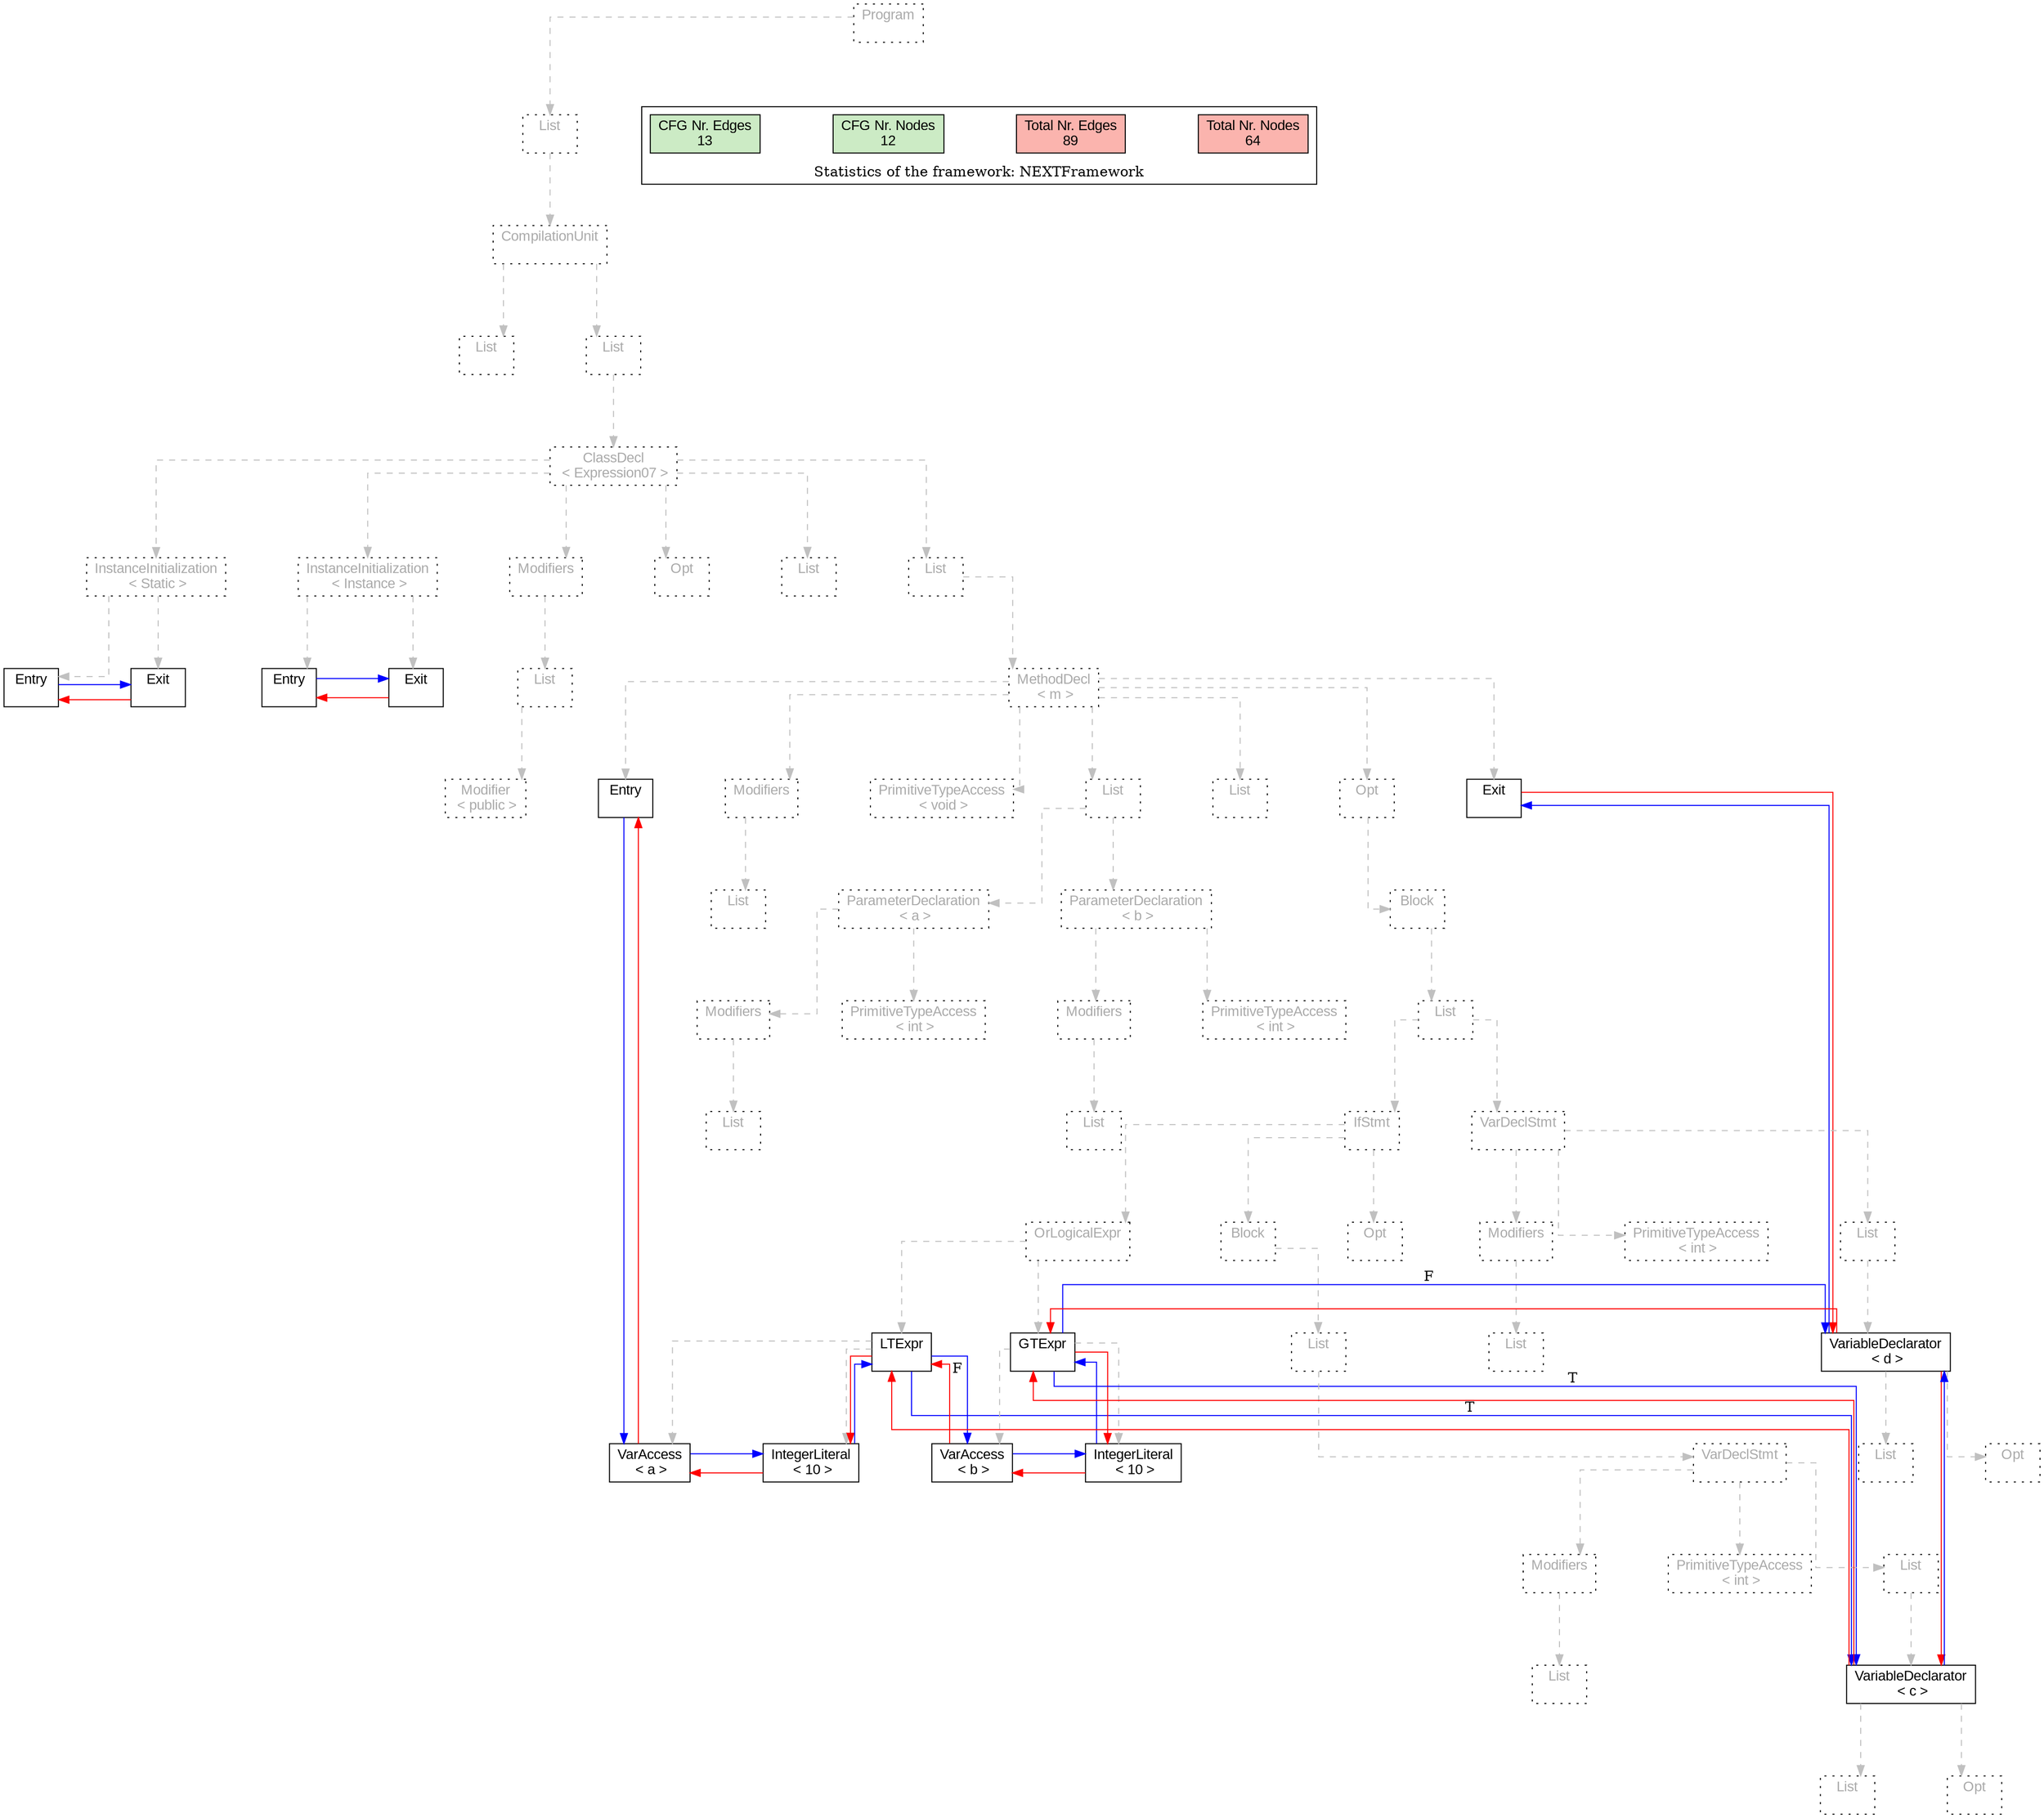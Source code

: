digraph G {
graph [splines=ortho, nodesep="1", ranksep="1"]
node [shape=rect, fontname=Arial];
{ rank = same; "Program[0]"}
{ rank = same; "List[1]"}
{ rank = same; "CompilationUnit[2]"}
{ rank = same; "List[3]"; "List[4]"}
{ rank = same; "ClassDecl[5]"}
{ rank = same; "Modifiers[22]"; "Opt[25]"; "List[26]"; "List[27]"; "InstanceInitialization[6]"; "InstanceInitialization[14]"}
{ rank = same; "List[23]"; "MethodDecl[28]"; "Entry[7]"; "Exit[8]"; "Entry[15]"; "Exit[16]"}
{ rank = same; "Modifier[24]"; "Entry[29]"; "Modifiers[30]"; "PrimitiveTypeAccess[32]"; "List[33]"; "List[42]"; "Opt[43]"; "Exit[44]"}
{ rank = same; "List[31]"; "ParameterDeclaration[34]"; "ParameterDeclaration[38]"; "Block[44]"}
{ rank = same; "Modifiers[35]"; "PrimitiveTypeAccess[37]"; "Modifiers[39]"; "PrimitiveTypeAccess[41]"; "List[45]"}
{ rank = same; "List[36]"; "List[40]"; "IfStmt[46]"; "VarDeclStmt[65]"}
{ rank = same; "OrLogicalExpr[47]"; "Block[54]"; "Opt[64]"; "Modifiers[66]"; "PrimitiveTypeAccess[68]"; "List[69]"}
{ rank = same; "LTExpr[48]"; "GTExpr[51]"; "List[55]"; "List[67]"; "VariableDeclarator[70]"}
{ rank = same; "VarAccess[49]"; "IntegerLiteral[50]"; "VarAccess[52]"; "IntegerLiteral[53]"; "VarDeclStmt[56]"; "List[71]"; "Opt[72]"}
{ rank = same; "Modifiers[57]"; "PrimitiveTypeAccess[59]"; "List[60]"}
{ rank = same; "List[58]"; "VariableDeclarator[61]"}
{ rank = same; "List[62]"; "Opt[63]"}
"Program[0]" [label="Program\n ", style= dotted   fillcolor="#eeeeee" fontcolor="#aaaaaa"  ]
"List[1]" [label="List\n ", style= dotted   fillcolor="#eeeeee" fontcolor="#aaaaaa"  ]
"CompilationUnit[2]" [label="CompilationUnit\n ", style= dotted   fillcolor="#eeeeee" fontcolor="#aaaaaa"  ]
"List[3]" [label="List\n ", style= dotted   fillcolor="#eeeeee" fontcolor="#aaaaaa"  ]
"List[4]" [label="List\n ", style= dotted   fillcolor="#eeeeee" fontcolor="#aaaaaa"  ]
"ClassDecl[5]" [label="ClassDecl\n < Expression07 >", style= dotted   fillcolor="#eeeeee" fontcolor="#aaaaaa"  ]
"Modifiers[22]" [label="Modifiers\n ", style= dotted   fillcolor="#eeeeee" fontcolor="#aaaaaa"  ]
"List[23]" [label="List\n ", style= dotted   fillcolor="#eeeeee" fontcolor="#aaaaaa"  ]
"Modifier[24]" [label="Modifier\n < public >", style= dotted   fillcolor="#eeeeee" fontcolor="#aaaaaa"  ]
"Opt[25]" [label="Opt\n ", style= dotted   fillcolor="#eeeeee" fontcolor="#aaaaaa"  ]
"List[26]" [label="List\n ", style= dotted   fillcolor="#eeeeee" fontcolor="#aaaaaa"  ]
"List[27]" [label="List\n ", style= dotted   fillcolor="#eeeeee" fontcolor="#aaaaaa"  ]
"MethodDecl[28]" [label="MethodDecl\n < m >", style= dotted   fillcolor="#eeeeee" fontcolor="#aaaaaa"  ]
"Entry[29]" [label="Entry\n ", fillcolor=white   style=filled  ]
"Modifiers[30]" [label="Modifiers\n ", style= dotted   fillcolor="#eeeeee" fontcolor="#aaaaaa"  ]
"List[31]" [label="List\n ", style= dotted   fillcolor="#eeeeee" fontcolor="#aaaaaa"  ]
"PrimitiveTypeAccess[32]" [label="PrimitiveTypeAccess\n < void >", style= dotted   fillcolor="#eeeeee" fontcolor="#aaaaaa"  ]
"List[33]" [label="List\n ", style= dotted   fillcolor="#eeeeee" fontcolor="#aaaaaa"  ]
"ParameterDeclaration[34]" [label="ParameterDeclaration\n < a >", style= dotted   fillcolor="#eeeeee" fontcolor="#aaaaaa"  ]
"Modifiers[35]" [label="Modifiers\n ", style= dotted   fillcolor="#eeeeee" fontcolor="#aaaaaa"  ]
"List[36]" [label="List\n ", style= dotted   fillcolor="#eeeeee" fontcolor="#aaaaaa"  ]
"PrimitiveTypeAccess[37]" [label="PrimitiveTypeAccess\n < int >", style= dotted   fillcolor="#eeeeee" fontcolor="#aaaaaa"  ]
"ParameterDeclaration[38]" [label="ParameterDeclaration\n < b >", style= dotted   fillcolor="#eeeeee" fontcolor="#aaaaaa"  ]
"Modifiers[39]" [label="Modifiers\n ", style= dotted   fillcolor="#eeeeee" fontcolor="#aaaaaa"  ]
"List[40]" [label="List\n ", style= dotted   fillcolor="#eeeeee" fontcolor="#aaaaaa"  ]
"PrimitiveTypeAccess[41]" [label="PrimitiveTypeAccess\n < int >", style= dotted   fillcolor="#eeeeee" fontcolor="#aaaaaa"  ]
"List[42]" [label="List\n ", style= dotted   fillcolor="#eeeeee" fontcolor="#aaaaaa"  ]
"Opt[43]" [label="Opt\n ", style= dotted   fillcolor="#eeeeee" fontcolor="#aaaaaa"  ]
"Block[44]" [label="Block\n ", style= dotted   fillcolor="#eeeeee" fontcolor="#aaaaaa"  ]
"List[45]" [label="List\n ", style= dotted   fillcolor="#eeeeee" fontcolor="#aaaaaa"  ]
"IfStmt[46]" [label="IfStmt\n ", style= dotted   fillcolor="#eeeeee" fontcolor="#aaaaaa"  ]
"OrLogicalExpr[47]" [label="OrLogicalExpr\n ", style= dotted   fillcolor="#eeeeee" fontcolor="#aaaaaa"  ]
"LTExpr[48]" [label="LTExpr\n ", fillcolor=white   style=filled  ]
"VarAccess[49]" [label="VarAccess\n < a >", fillcolor=white   style=filled  ]
"IntegerLiteral[50]" [label="IntegerLiteral\n < 10 >", fillcolor=white   style=filled  ]
"GTExpr[51]" [label="GTExpr\n ", fillcolor=white   style=filled  ]
"VarAccess[52]" [label="VarAccess\n < b >", fillcolor=white   style=filled  ]
"IntegerLiteral[53]" [label="IntegerLiteral\n < 10 >", fillcolor=white   style=filled  ]
"Block[54]" [label="Block\n ", style= dotted   fillcolor="#eeeeee" fontcolor="#aaaaaa"  ]
"List[55]" [label="List\n ", style= dotted   fillcolor="#eeeeee" fontcolor="#aaaaaa"  ]
"VarDeclStmt[56]" [label="VarDeclStmt\n ", style= dotted   fillcolor="#eeeeee" fontcolor="#aaaaaa"  ]
"Modifiers[57]" [label="Modifiers\n ", style= dotted   fillcolor="#eeeeee" fontcolor="#aaaaaa"  ]
"List[58]" [label="List\n ", style= dotted   fillcolor="#eeeeee" fontcolor="#aaaaaa"  ]
"PrimitiveTypeAccess[59]" [label="PrimitiveTypeAccess\n < int >", style= dotted   fillcolor="#eeeeee" fontcolor="#aaaaaa"  ]
"List[60]" [label="List\n ", style= dotted   fillcolor="#eeeeee" fontcolor="#aaaaaa"  ]
"VariableDeclarator[61]" [label="VariableDeclarator\n < c >", fillcolor=white   style=filled  ]
"List[62]" [label="List\n ", style= dotted   fillcolor="#eeeeee" fontcolor="#aaaaaa"  ]
"Opt[63]" [label="Opt\n ", style= dotted   fillcolor="#eeeeee" fontcolor="#aaaaaa"  ]
"Opt[64]" [label="Opt\n ", style= dotted   fillcolor="#eeeeee" fontcolor="#aaaaaa"  ]
"VarDeclStmt[65]" [label="VarDeclStmt\n ", style= dotted   fillcolor="#eeeeee" fontcolor="#aaaaaa"  ]
"Modifiers[66]" [label="Modifiers\n ", style= dotted   fillcolor="#eeeeee" fontcolor="#aaaaaa"  ]
"List[67]" [label="List\n ", style= dotted   fillcolor="#eeeeee" fontcolor="#aaaaaa"  ]
"PrimitiveTypeAccess[68]" [label="PrimitiveTypeAccess\n < int >", style= dotted   fillcolor="#eeeeee" fontcolor="#aaaaaa"  ]
"List[69]" [label="List\n ", style= dotted   fillcolor="#eeeeee" fontcolor="#aaaaaa"  ]
"VariableDeclarator[70]" [label="VariableDeclarator\n < d >", fillcolor=white   style=filled  ]
"List[71]" [label="List\n ", style= dotted   fillcolor="#eeeeee" fontcolor="#aaaaaa"  ]
"Opt[72]" [label="Opt\n ", style= dotted   fillcolor="#eeeeee" fontcolor="#aaaaaa"  ]
"Exit[44]" [label="Exit\n ", fillcolor=white   style=filled  ]
"InstanceInitialization[6]" [label="InstanceInitialization\n < Instance >", style= dotted   fillcolor="#eeeeee" fontcolor="#aaaaaa"  ]
"Entry[7]" [label="Entry\n ", fillcolor=white   style=filled  ]
"Exit[8]" [label="Exit\n ", fillcolor=white   style=filled  ]
"InstanceInitialization[14]" [label="InstanceInitialization\n < Static >", style= dotted   fillcolor="#eeeeee" fontcolor="#aaaaaa"  ]
"Entry[15]" [label="Entry\n ", fillcolor=white   style=filled  ]
"Exit[16]" [label="Exit\n ", fillcolor=white   style=filled  ]
"CompilationUnit[2]" -> "List[3]" [style=dashed, color=gray]
"List[23]" -> "Modifier[24]" [style=dashed, color=gray]
"Modifiers[22]" -> "List[23]" [style=dashed, color=gray]
"ClassDecl[5]" -> "Modifiers[22]" [style=dashed, color=gray]
"ClassDecl[5]" -> "Opt[25]" [style=dashed, color=gray]
"ClassDecl[5]" -> "List[26]" [style=dashed, color=gray]
"MethodDecl[28]" -> "Entry[29]" [style=dashed, color=gray]
"Modifiers[30]" -> "List[31]" [style=dashed, color=gray]
"MethodDecl[28]" -> "Modifiers[30]" [style=dashed, color=gray]
"MethodDecl[28]" -> "PrimitiveTypeAccess[32]" [style=dashed, color=gray]
"Modifiers[35]" -> "List[36]" [style=dashed, color=gray]
"ParameterDeclaration[34]" -> "Modifiers[35]" [style=dashed, color=gray]
"ParameterDeclaration[34]" -> "PrimitiveTypeAccess[37]" [style=dashed, color=gray]
"List[33]" -> "ParameterDeclaration[34]" [style=dashed, color=gray]
"Modifiers[39]" -> "List[40]" [style=dashed, color=gray]
"ParameterDeclaration[38]" -> "Modifiers[39]" [style=dashed, color=gray]
"ParameterDeclaration[38]" -> "PrimitiveTypeAccess[41]" [style=dashed, color=gray]
"List[33]" -> "ParameterDeclaration[38]" [style=dashed, color=gray]
"MethodDecl[28]" -> "List[33]" [style=dashed, color=gray]
"MethodDecl[28]" -> "List[42]" [style=dashed, color=gray]
"LTExpr[48]" -> "VarAccess[49]" [style=dashed, color=gray]
"LTExpr[48]" -> "IntegerLiteral[50]" [style=dashed, color=gray]
"OrLogicalExpr[47]" -> "LTExpr[48]" [style=dashed, color=gray]
"GTExpr[51]" -> "VarAccess[52]" [style=dashed, color=gray]
"GTExpr[51]" -> "IntegerLiteral[53]" [style=dashed, color=gray]
"OrLogicalExpr[47]" -> "GTExpr[51]" [style=dashed, color=gray]
"IfStmt[46]" -> "OrLogicalExpr[47]" [style=dashed, color=gray]
"Modifiers[57]" -> "List[58]" [style=dashed, color=gray]
"VarDeclStmt[56]" -> "Modifiers[57]" [style=dashed, color=gray]
"VarDeclStmt[56]" -> "PrimitiveTypeAccess[59]" [style=dashed, color=gray]
"VariableDeclarator[61]" -> "List[62]" [style=dashed, color=gray]
"VariableDeclarator[61]" -> "Opt[63]" [style=dashed, color=gray]
"List[60]" -> "VariableDeclarator[61]" [style=dashed, color=gray]
"VarDeclStmt[56]" -> "List[60]" [style=dashed, color=gray]
"List[55]" -> "VarDeclStmt[56]" [style=dashed, color=gray]
"Block[54]" -> "List[55]" [style=dashed, color=gray]
"IfStmt[46]" -> "Block[54]" [style=dashed, color=gray]
"IfStmt[46]" -> "Opt[64]" [style=dashed, color=gray]
"List[45]" -> "IfStmt[46]" [style=dashed, color=gray]
"Modifiers[66]" -> "List[67]" [style=dashed, color=gray]
"VarDeclStmt[65]" -> "Modifiers[66]" [style=dashed, color=gray]
"VarDeclStmt[65]" -> "PrimitiveTypeAccess[68]" [style=dashed, color=gray]
"VariableDeclarator[70]" -> "List[71]" [style=dashed, color=gray]
"VariableDeclarator[70]" -> "Opt[72]" [style=dashed, color=gray]
"List[69]" -> "VariableDeclarator[70]" [style=dashed, color=gray]
"VarDeclStmt[65]" -> "List[69]" [style=dashed, color=gray]
"List[45]" -> "VarDeclStmt[65]" [style=dashed, color=gray]
"Block[44]" -> "List[45]" [style=dashed, color=gray]
"Opt[43]" -> "Block[44]" [style=dashed, color=gray]
"MethodDecl[28]" -> "Opt[43]" [style=dashed, color=gray]
"MethodDecl[28]" -> "Exit[44]" [style=dashed, color=gray]
"List[27]" -> "MethodDecl[28]" [style=dashed, color=gray]
"ClassDecl[5]" -> "List[27]" [style=dashed, color=gray]
"InstanceInitialization[6]" -> "Entry[7]" [style=dashed, color=gray]
"InstanceInitialization[6]" -> "Exit[8]" [style=dashed, color=gray]
"InstanceInitialization[14]" -> "Entry[15]" [style=dashed, color=gray]
"InstanceInitialization[14]" -> "Exit[16]" [style=dashed, color=gray]
"ClassDecl[5]" -> "InstanceInitialization[6]" [style=dashed, color=gray]
"ClassDecl[5]" -> "InstanceInitialization[14]" [style=dashed, color=gray]
"List[4]" -> "ClassDecl[5]" [style=dashed, color=gray]
"CompilationUnit[2]" -> "List[4]" [style=dashed, color=gray]
"List[1]" -> "CompilationUnit[2]" [style=dashed, color=gray]
"Program[0]" -> "List[1]" [style=dashed, color=gray]
"Exit[16]" -> "Entry[15]" [color=red, constraint=false]
"Entry[15]" -> "Exit[16]" [color=blue, constraint=false, xlabel=" "] 
"Exit[8]" -> "Entry[7]" [color=red, constraint=false]
"Entry[7]" -> "Exit[8]" [color=blue, constraint=false, xlabel=" "] 
"Exit[44]" -> "VariableDeclarator[70]" [color=red, constraint=false]
"VariableDeclarator[70]" -> "Exit[44]" [color=blue, constraint=false, xlabel=" "] 
"VariableDeclarator[70]" -> "GTExpr[51]" [color=red, constraint=false]
"VariableDeclarator[70]" -> "VariableDeclarator[61]" [color=red, constraint=false]
"VariableDeclarator[61]" -> "VariableDeclarator[70]" [color=blue, constraint=false, xlabel=" "] 
"VariableDeclarator[61]" -> "LTExpr[48]" [color=red, constraint=false]
"VariableDeclarator[61]" -> "GTExpr[51]" [color=red, constraint=false]
"GTExpr[51]" -> "VariableDeclarator[61]" [color=blue, constraint=false, xlabel="T "] 
"GTExpr[51]" -> "VariableDeclarator[70]" [color=blue, constraint=false, xlabel="F "] 
"GTExpr[51]" -> "IntegerLiteral[53]" [color=red, constraint=false]
"IntegerLiteral[53]" -> "GTExpr[51]" [color=blue, constraint=false, xlabel=" "] 
"IntegerLiteral[53]" -> "VarAccess[52]" [color=red, constraint=false]
"VarAccess[52]" -> "IntegerLiteral[53]" [color=blue, constraint=false, xlabel=" "] 
"VarAccess[52]" -> "LTExpr[48]" [color=red, constraint=false]
"LTExpr[48]" -> "VariableDeclarator[61]" [color=blue, constraint=false, xlabel="T "] 
"LTExpr[48]" -> "VarAccess[52]" [color=blue, constraint=false, xlabel="F "] 
"LTExpr[48]" -> "IntegerLiteral[50]" [color=red, constraint=false]
"IntegerLiteral[50]" -> "LTExpr[48]" [color=blue, constraint=false, xlabel=" "] 
"IntegerLiteral[50]" -> "VarAccess[49]" [color=red, constraint=false]
"VarAccess[49]" -> "IntegerLiteral[50]" [color=blue, constraint=false, xlabel=" "] 
"VarAccess[49]" -> "Entry[29]" [color=red, constraint=false]
"Entry[29]" -> "VarAccess[49]" [color=blue, constraint=false, xlabel=" "] 
"List[3]" -> "List[4]" [style=invis]
"InstanceInitialization[14]" -> "InstanceInitialization[6]" -> "Modifiers[22]" -> "Opt[25]" -> "List[26]" -> "List[27]" [style=invis]
"Entry[29]" -> "Modifiers[30]" -> "PrimitiveTypeAccess[32]" -> "List[33]" -> "List[42]" -> "Opt[43]" -> "Exit[44]" [style=invis]
"ParameterDeclaration[34]" -> "ParameterDeclaration[38]" [style=invis]
"Modifiers[35]" -> "PrimitiveTypeAccess[37]" [style=invis]
"Modifiers[39]" -> "PrimitiveTypeAccess[41]" [style=invis]
"IfStmt[46]" -> "VarDeclStmt[65]" [style=invis]
"OrLogicalExpr[47]" -> "Block[54]" -> "Opt[64]" [style=invis]
"LTExpr[48]" -> "GTExpr[51]" [style=invis]
"VarAccess[49]" -> "IntegerLiteral[50]" [style=invis]
"VarAccess[52]" -> "IntegerLiteral[53]" [style=invis]
"Modifiers[57]" -> "PrimitiveTypeAccess[59]" -> "List[60]" [style=invis]
"List[62]" -> "Opt[63]" [style=invis]
"Modifiers[66]" -> "PrimitiveTypeAccess[68]" -> "List[69]" [style=invis]
"List[71]" -> "Opt[72]" [style=invis]
"Entry[7]" -> "Exit[8]" [style=invis]
"Entry[15]" -> "Exit[16]" [style=invis]

subgraph cluster_legend {
{node [style=filled, fillcolor=1, colorscheme="pastel13"]
Nodes [label="Total Nr. Nodes
64", fillcolor=1]
Edges [label="Total Nr. Edges
89", fillcolor=1]
NodesCFG [label="CFG Nr. Nodes
12", fillcolor=3]
EdgesCFG [label="CFG Nr. Edges
13", fillcolor=3]
Nodes-> "Program[0]" -> NodesCFG  [style="invis"]
Edges -> "Program[0]" ->EdgesCFG [style="invis"]}
label = "Statistics of the framework: NEXTFramework"
style="solid"
ranksep=0.05
nodesep=0.01
labelloc = b
len=2
}}